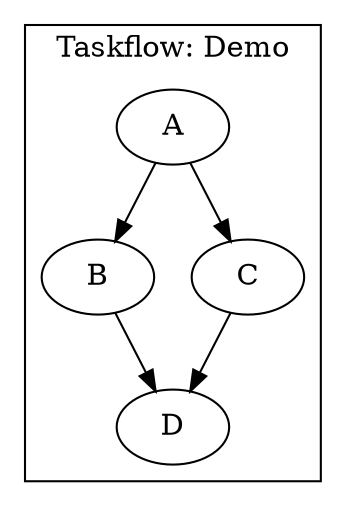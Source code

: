 digraph Taskflow {
subgraph cluster_p0x7ff7be72b228 {
label="Taskflow: Demo";
p0x7fe7d6065af0[label="A" ];
p0x7fe7d6065af0 -> p0x7fe7d60659e0;
p0x7fe7d6065af0 -> p0x7fe7d6065e20;
p0x7fe7d60659e0[label="B" ];
p0x7fe7d60659e0 -> p0x7fe7d6065d10;
p0x7fe7d6065e20[label="C" ];
p0x7fe7d6065e20 -> p0x7fe7d6065d10;
p0x7fe7d6065d10[label="D" ];
}
}
